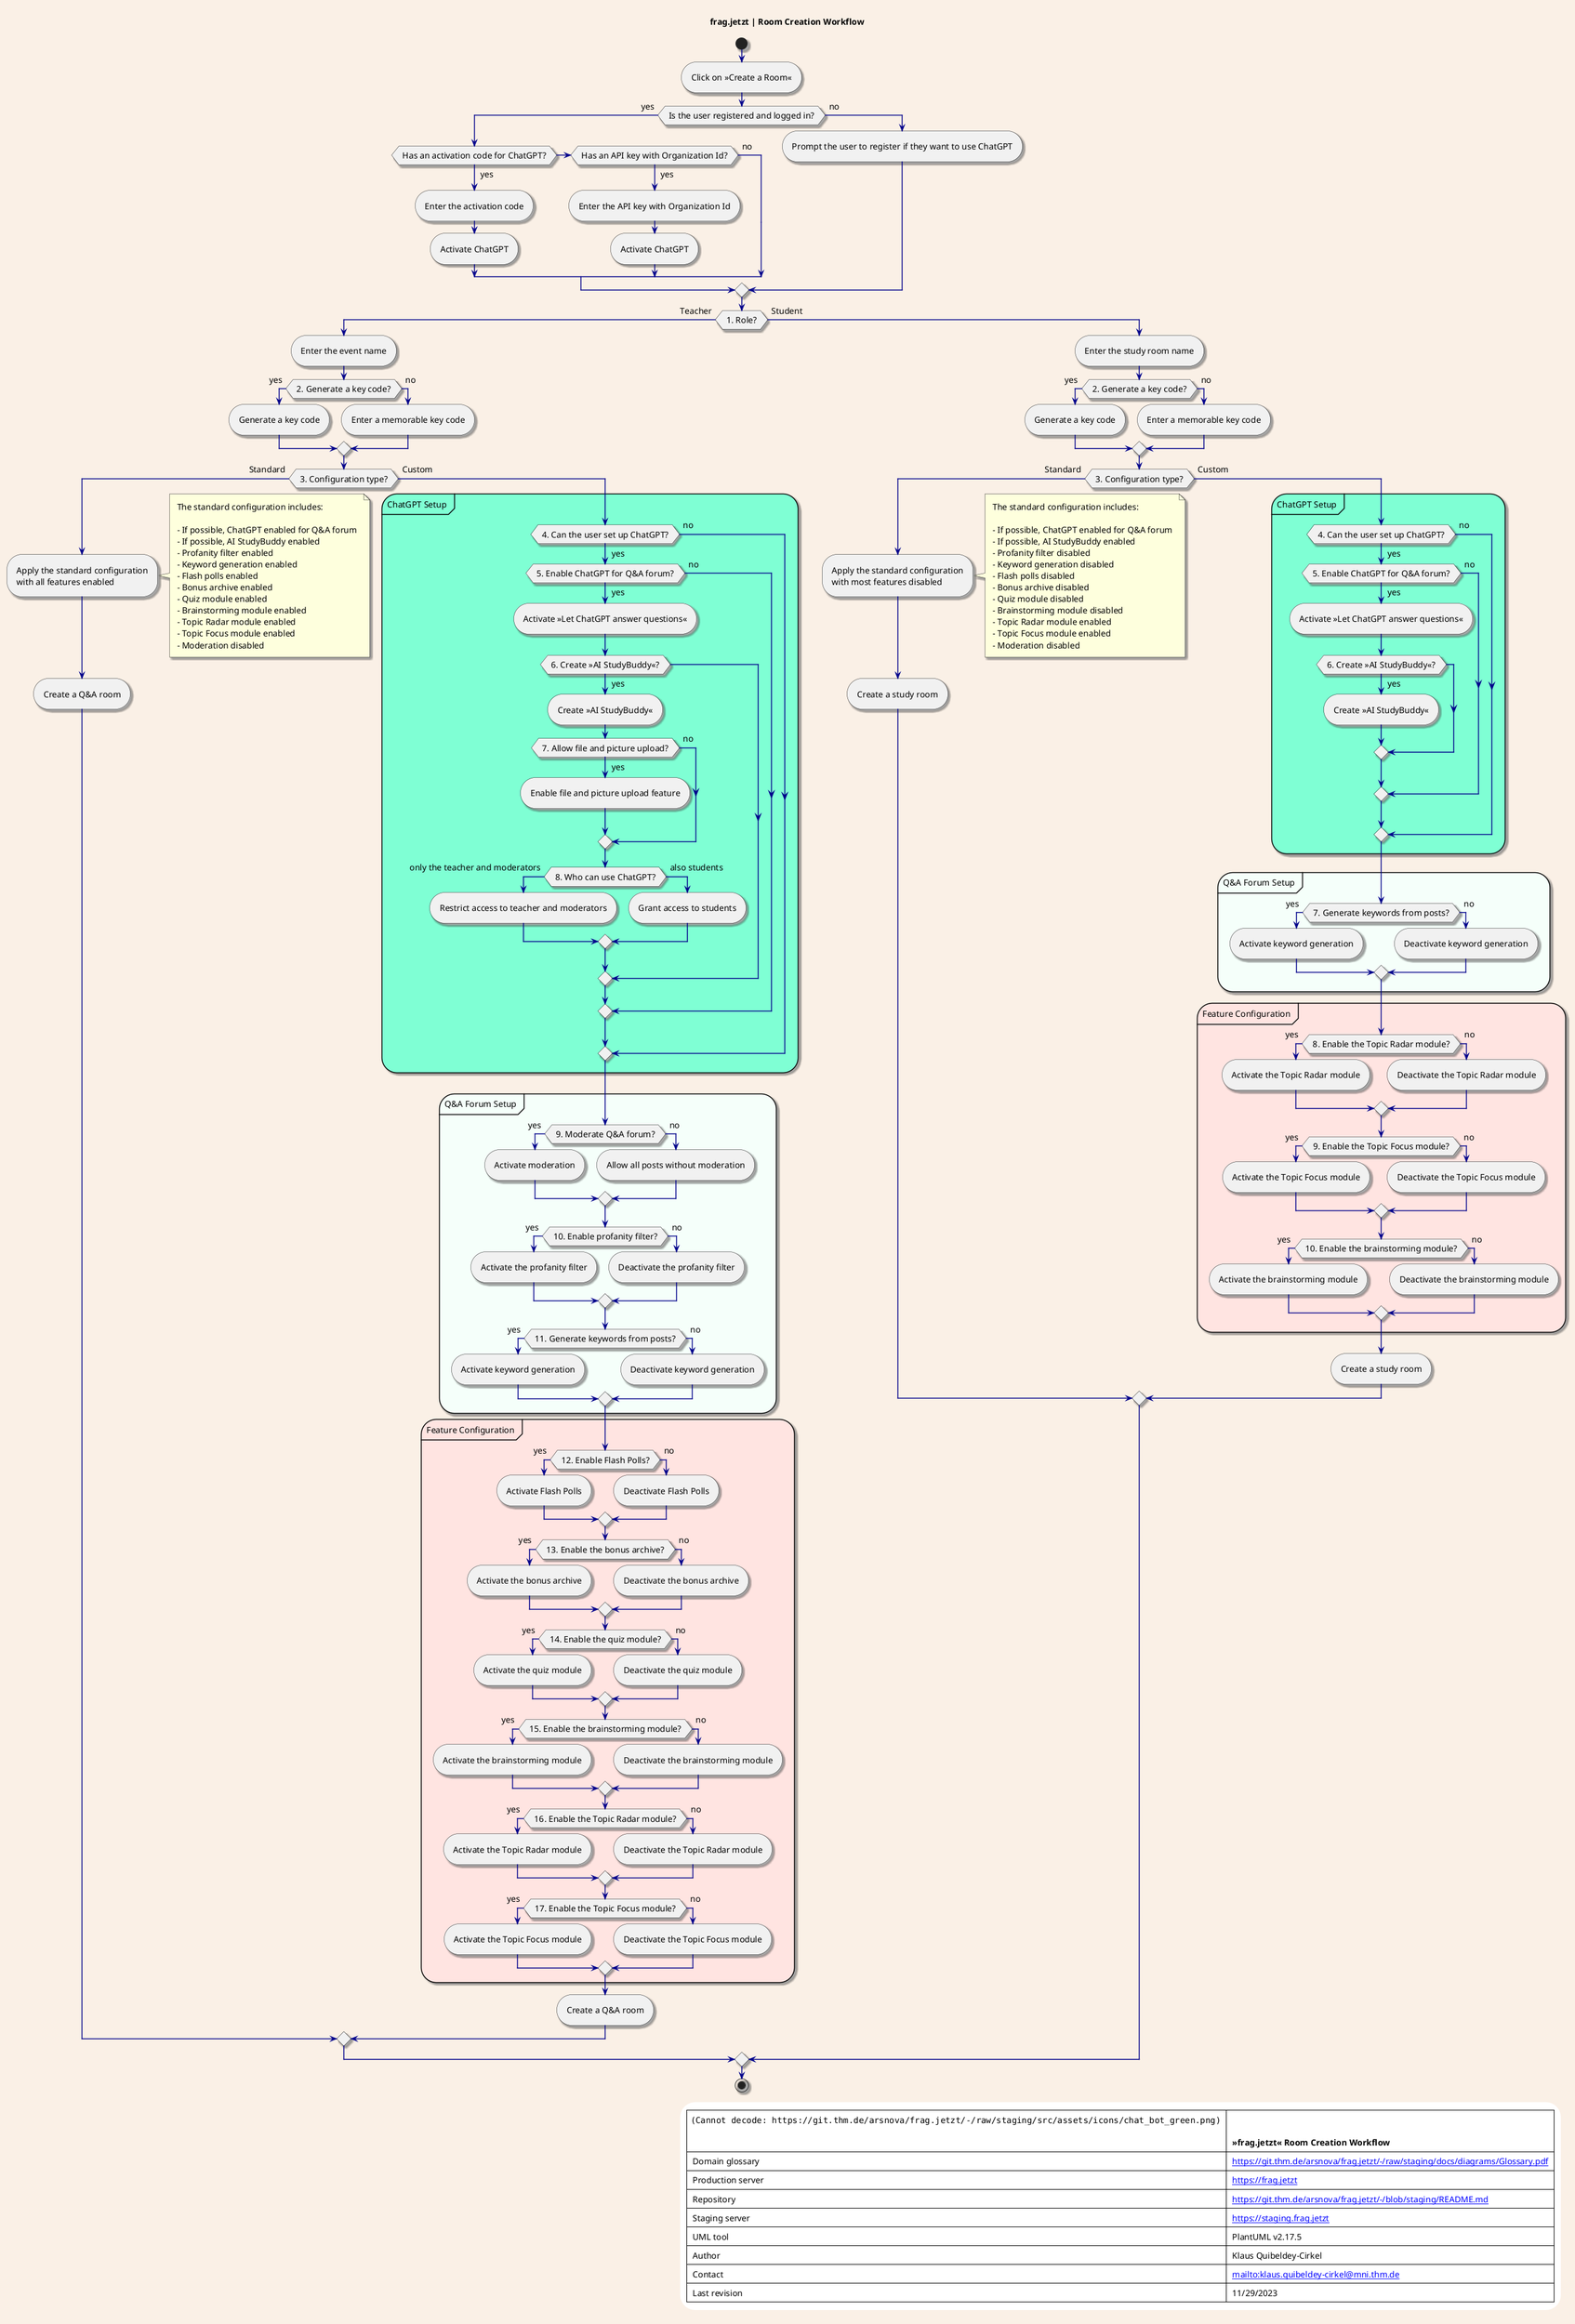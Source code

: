 @startuml Room Creation
title frag.jetzt | Room Creation Workflow

skinparam backgroundColor Linen
skinparam shadowing true
skinparam defaultFontSize 14
skinparam defaultFontName Times New Roman
skinparam Padding 6

' Additional skinparam settings
skinparam roundcorner 50
skinparam arrowColor DarkBlue
skinparam arrowThickness 1.5
skinparam LegendBackgroundColor White
skinparam LegendBorderThickness 0

start
:Click on »Create a Room«;
' New decision: User Registration
if (Is the user registered and logged in?) then (yes)

  ' New decision: Activation Code or API Key
  if (Has an activation code for ChatGPT?) then (yes)
    :Enter the activation code;
    :Activate ChatGPT;
  else if (Has an API key with Organization Id?) then (yes)
    :Enter the API key with Organization Id;
    :Activate ChatGPT;
  else (no)
  endif
  note right
    If ChatGPT is already enabled for this user, skip to role decision.
  end note
else (no)
  :Prompt the user to register if they want to use ChatGPT;
endif

' Decision: Role
if (1. Role?) then (Teacher)
  :Enter the event name;
  ' Decision: Key Code Generation
  if (2. Generate a key code?) then (yes)
    :Generate a key code;
  else (no)
    :Enter a memorable key code;
  endif
  ' Decision: Configuration Type
  if (3. Configuration type?) then (Standard)
    :Apply the standard configuration\nwith all features enabled;
    note right
      The standard configuration includes:

      - If possible, ChatGPT enabled for Q&A forum
      - If possible, AI StudyBuddy enabled
      - Profanity filter enabled
      - Keyword generation enabled
      - Flash polls enabled
      - Bonus archive enabled
      - Quiz module enabled
      - Brainstorming module enabled
      - Topic Radar module enabled
      - Topic Focus module enabled
      - Moderation disabled
    end note
    :Create a Q&A room;
  else (Custom)
    partition "ChatGPT Setup" #Aquamarine {
      ' Decision: ChatGPT Setup
      if (4. Can the user set up ChatGPT?) then (yes)
        ' Decision: ChatGPT Availability
        if (5. Enable ChatGPT for Q&A forum?) then (yes)
          :Activate »Let ChatGPT answer questions«;
          ' Additional Decision: »AI StudyBuddy«
          if (6. Create »AI StudyBuddy«?) then (yes)
            :Create »AI StudyBuddy«;
            if (7. Allow file and picture upload?) then (yes)
              :Enable file and picture upload feature;

            else (no)
            endif
            ' New query: ChatGPT Access
            if (8. Who can use ChatGPT?) then (only the teacher and moderators)
              :Restrict access to teacher and moderators;
            else (also students)
              :Grant access to students;
            endif

          endif
        else (no)
        endif
      else (no)
      endif
    }
    partition "Q&A Forum Setup" #MintCream {
      ' Decision: Q&A Forum Moderation
      if (9. Moderate Q&A forum?) then (yes)
        :Activate moderation;
      else (no)
        :Allow all posts without moderation;
      endif
      ' Decision: Profanity Filter
      if (10. Enable profanity filter?) then (yes)
        :Activate the profanity filter;
      else (no)
        :Deactivate the profanity filter;
      endif
      ' Decision: Keyword Generation
      if (11. Generate keywords from posts?) then (yes)
        :Activate keyword generation;
      else (no)
        :Deactivate keyword generation;
      endif
    }
    partition "Feature Configuration" #MistyRose  {
      ' Decision: Flash Polls
      if (12. Enable Flash Polls?) then (yes)
        :Activate Flash Polls;
      else (no)
        :Deactivate Flash Polls;
      endif
      ' Decision: Bonus Archive
      if (13. Enable the bonus archive?) then (yes)
        :Activate the bonus archive;
      else (no)
        :Deactivate the bonus archive;
      endif
      ' Decision: Quiz Module
      if (14. Enable the quiz module?) then (yes)
        :Activate the quiz module;
      else (no)
        :Deactivate the quiz module;
      endif
      ' Decision: Brainstorming Module
      if (15. Enable the brainstorming module?) then (yes)
        :Activate the brainstorming module;
      else (no)
        :Deactivate the brainstorming module;
      endif
      ' Decision: Topic Radar Module
      if (16. Enable the Topic Radar module?) then (yes)
        :Activate the Topic Radar module;
      else (no)
        :Deactivate the Topic Radar module;
      endif
      ' Decision: Topic Focus Module
      if (17. Enable the Topic Focus module?) then (yes)
        :Activate the Topic Focus module;
      else (no)
        :Deactivate the Topic Focus module;
      endif
    }
    :Create a Q&A room;
  endif
else (Student)
  :Enter the study room name;
  ' Decision: Key Code Generation
  if (2. Generate a key code?) then (yes)
    :Generate a key code;
  else (no)
    :Enter a memorable key code;
  endif
  ' Decision: Configuration Type
  if (3. Configuration type?) then (Standard)
    :Apply the standard configuration\nwith most features disabled;
    note right
      The standard configuration includes:

      - If possible, ChatGPT enabled for Q&A forum
      - If possible, AI StudyBuddy enabled
      - Profanity filter disabled
      - Keyword generation disabled
      - Flash polls disabled
      - Bonus archive disabled
      - Quiz module disabled
      - Brainstorming module disabled
      - Topic Radar module enabled
      - Topic Focus module enabled
      - Moderation disabled
    end note
    :Create a study room;
  else (Custom)
    partition "ChatGPT Setup" #Aquamarine {
      ' Further decisions for custom configuration
      ' Decision: ChatGPT Setup
      if (4. Can the user set up ChatGPT?) then (yes)
        ' Decision: ChatGPT Availability
        if (5. Enable ChatGPT for Q&A forum?) then (yes)
          :Activate »Let ChatGPT answer questions«;
          ' Additional Decision: »AI StudyBuddy«
          if (6. Create »AI StudyBuddy«?) then (yes)
            :Create »AI StudyBuddy«;
          endif
        else (no)
        endif
      else (no)
      endif
    }
    partition "Q&A Forum Setup" #MintCream {
      ' Decision: Keyword Generation
      if (7. Generate keywords from posts?) then (yes)
        :Activate keyword generation;
      else (no)
        :Deactivate keyword generation;
      endif
    }
    partition "Feature Configuration"  #MistyRose {
      ' Decision: Topic Radar Module
      if (8. Enable the Topic Radar module?) then (yes)
        :Activate the Topic Radar module;
      else (no)
        :Deactivate the Topic Radar module;
      endif
      ' Decision: Topic Focus Module
      if (9. Enable the Topic Focus module?) then (yes)
        :Activate the Topic Focus module;
      else (no)
        :Deactivate the Topic Focus module;
      endif
      ' Decision: Brainstorming Module
      if (10. Enable the brainstorming module?) then (yes)
        :Activate the brainstorming module;
      else (no)
        :Deactivate the brainstorming module;
      endif
    }
    :Create a study room;
  endif
endif

stop

legend right
|<img:https://git.thm.de/arsnova/frag.jetzt/-/raw/staging/src/assets/icons/chat_bot_green.png{scale=0.4}> |= \n\n »frag.jetzt« Room Creation Workflow |
| Domain glossary | [[https://git.thm.de/arsnova/frag.jetzt/-/raw/staging/docs/diagrams/Glossary.pdf]] |
| Production server | [[https://frag.jetzt]] |
| Repository | [[https://git.thm.de/arsnova/frag.jetzt/-/blob/staging/README.md]] |
| Staging server | [[https://staging.frag.jetzt]] |
| UML tool| PlantUML v2.17.5|
| Author| Klaus Quibeldey-Cirkel|
| Contact| [[mailto:klaus.quibeldey-cirkel@mni.thm.de]] |
| Last revision| 11/29/2023 |
end legend

@enduml
